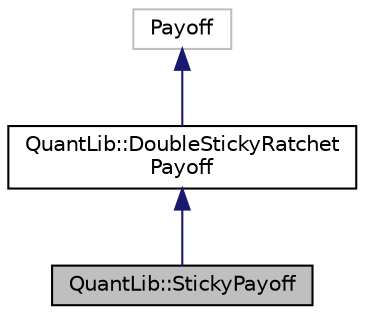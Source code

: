 digraph "QuantLib::StickyPayoff"
{
  edge [fontname="Helvetica",fontsize="10",labelfontname="Helvetica",labelfontsize="10"];
  node [fontname="Helvetica",fontsize="10",shape=record];
  Node1 [label="QuantLib::StickyPayoff",height=0.2,width=0.4,color="black", fillcolor="grey75", style="filled", fontcolor="black"];
  Node2 -> Node1 [dir="back",color="midnightblue",fontsize="10",style="solid"];
  Node2 [label="QuantLib::DoubleStickyRatchet\lPayoff",height=0.2,width=0.4,color="black", fillcolor="white", style="filled",URL="$class_quant_lib_1_1_double_sticky_ratchet_payoff.html",tooltip="Intermediate class for single/double sticky/ratchet payoffs. "];
  Node3 -> Node2 [dir="back",color="midnightblue",fontsize="10",style="solid"];
  Node3 [label="Payoff",height=0.2,width=0.4,color="grey75", fillcolor="white", style="filled"];
}
